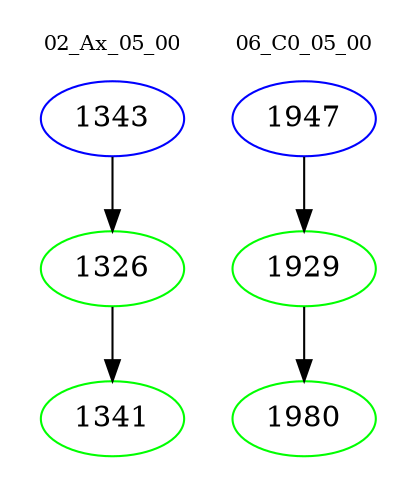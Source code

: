 digraph{
subgraph cluster_0 {
color = white
label = "02_Ax_05_00";
fontsize=10;
T0_1343 [label="1343", color="blue"]
T0_1343 -> T0_1326 [color="black"]
T0_1326 [label="1326", color="green"]
T0_1326 -> T0_1341 [color="black"]
T0_1341 [label="1341", color="green"]
}
subgraph cluster_1 {
color = white
label = "06_C0_05_00";
fontsize=10;
T1_1947 [label="1947", color="blue"]
T1_1947 -> T1_1929 [color="black"]
T1_1929 [label="1929", color="green"]
T1_1929 -> T1_1980 [color="black"]
T1_1980 [label="1980", color="green"]
}
}

